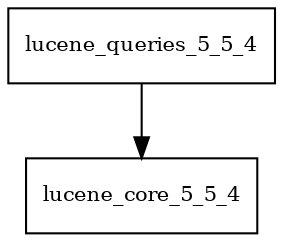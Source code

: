 digraph lucene_queries_5_5_4_dependencies {
  node [shape = box, fontsize=10.0];
  lucene_queries_5_5_4 -> lucene_core_5_5_4;
}
